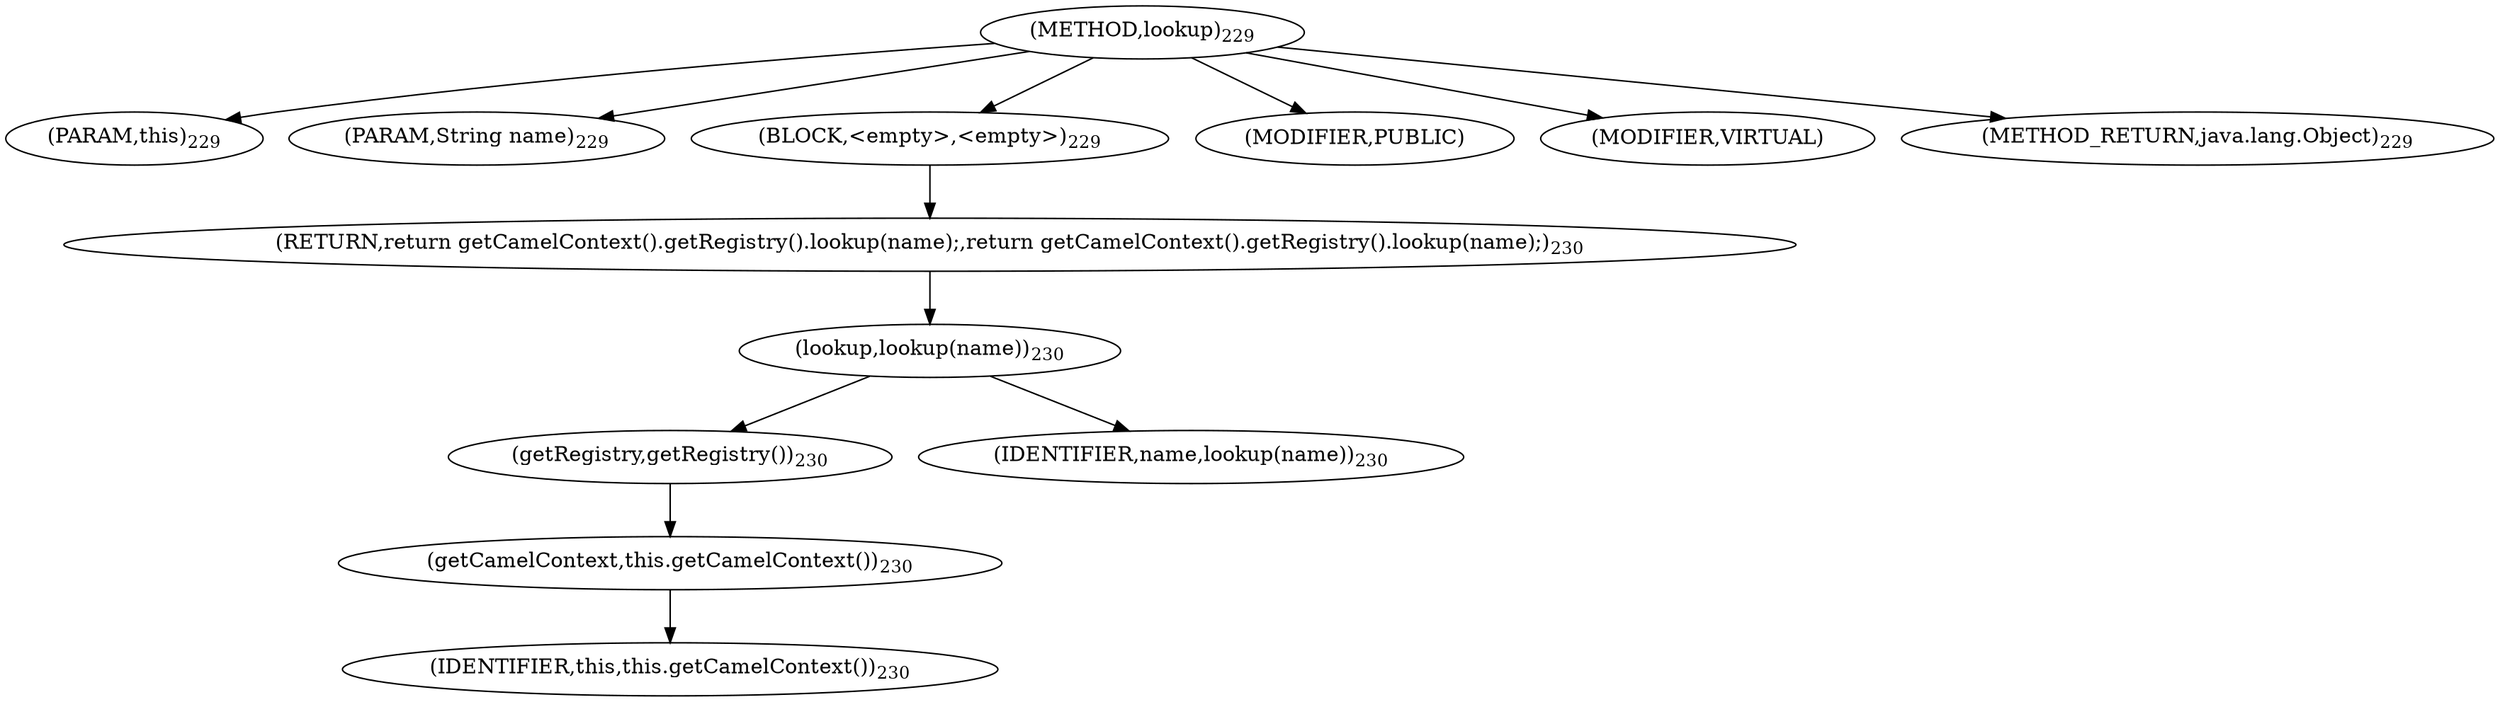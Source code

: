 digraph "lookup" {  
"452" [label = <(METHOD,lookup)<SUB>229</SUB>> ]
"28" [label = <(PARAM,this)<SUB>229</SUB>> ]
"453" [label = <(PARAM,String name)<SUB>229</SUB>> ]
"454" [label = <(BLOCK,&lt;empty&gt;,&lt;empty&gt;)<SUB>229</SUB>> ]
"455" [label = <(RETURN,return getCamelContext().getRegistry().lookup(name);,return getCamelContext().getRegistry().lookup(name);)<SUB>230</SUB>> ]
"456" [label = <(lookup,lookup(name))<SUB>230</SUB>> ]
"457" [label = <(getRegistry,getRegistry())<SUB>230</SUB>> ]
"458" [label = <(getCamelContext,this.getCamelContext())<SUB>230</SUB>> ]
"27" [label = <(IDENTIFIER,this,this.getCamelContext())<SUB>230</SUB>> ]
"459" [label = <(IDENTIFIER,name,lookup(name))<SUB>230</SUB>> ]
"460" [label = <(MODIFIER,PUBLIC)> ]
"461" [label = <(MODIFIER,VIRTUAL)> ]
"462" [label = <(METHOD_RETURN,java.lang.Object)<SUB>229</SUB>> ]
  "452" -> "28" 
  "452" -> "453" 
  "452" -> "454" 
  "452" -> "460" 
  "452" -> "461" 
  "452" -> "462" 
  "454" -> "455" 
  "455" -> "456" 
  "456" -> "457" 
  "456" -> "459" 
  "457" -> "458" 
  "458" -> "27" 
}
